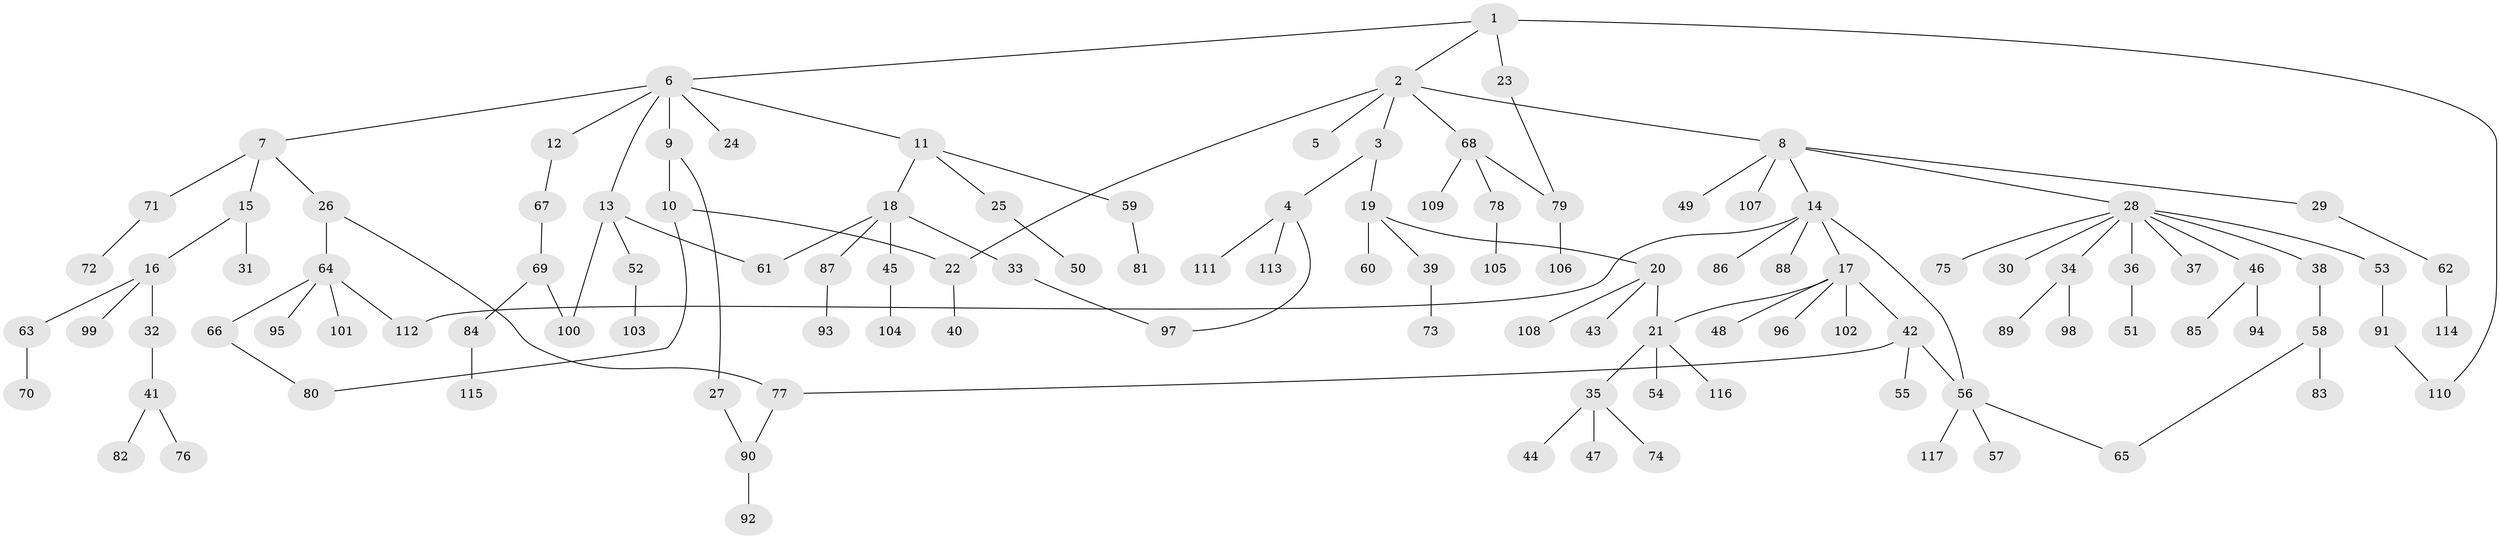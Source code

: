 // Generated by graph-tools (version 1.1) at 2025/10/02/27/25 16:10:53]
// undirected, 117 vertices, 129 edges
graph export_dot {
graph [start="1"]
  node [color=gray90,style=filled];
  1;
  2;
  3;
  4;
  5;
  6;
  7;
  8;
  9;
  10;
  11;
  12;
  13;
  14;
  15;
  16;
  17;
  18;
  19;
  20;
  21;
  22;
  23;
  24;
  25;
  26;
  27;
  28;
  29;
  30;
  31;
  32;
  33;
  34;
  35;
  36;
  37;
  38;
  39;
  40;
  41;
  42;
  43;
  44;
  45;
  46;
  47;
  48;
  49;
  50;
  51;
  52;
  53;
  54;
  55;
  56;
  57;
  58;
  59;
  60;
  61;
  62;
  63;
  64;
  65;
  66;
  67;
  68;
  69;
  70;
  71;
  72;
  73;
  74;
  75;
  76;
  77;
  78;
  79;
  80;
  81;
  82;
  83;
  84;
  85;
  86;
  87;
  88;
  89;
  90;
  91;
  92;
  93;
  94;
  95;
  96;
  97;
  98;
  99;
  100;
  101;
  102;
  103;
  104;
  105;
  106;
  107;
  108;
  109;
  110;
  111;
  112;
  113;
  114;
  115;
  116;
  117;
  1 -- 2;
  1 -- 6;
  1 -- 23;
  1 -- 110;
  2 -- 3;
  2 -- 5;
  2 -- 8;
  2 -- 68;
  2 -- 22;
  3 -- 4;
  3 -- 19;
  4 -- 97;
  4 -- 111;
  4 -- 113;
  6 -- 7;
  6 -- 9;
  6 -- 11;
  6 -- 12;
  6 -- 13;
  6 -- 24;
  7 -- 15;
  7 -- 26;
  7 -- 71;
  8 -- 14;
  8 -- 28;
  8 -- 29;
  8 -- 49;
  8 -- 107;
  9 -- 10;
  9 -- 27;
  10 -- 22;
  10 -- 80;
  11 -- 18;
  11 -- 25;
  11 -- 59;
  12 -- 67;
  13 -- 52;
  13 -- 61;
  13 -- 100;
  14 -- 17;
  14 -- 56;
  14 -- 86;
  14 -- 88;
  14 -- 112;
  15 -- 16;
  15 -- 31;
  16 -- 32;
  16 -- 63;
  16 -- 99;
  17 -- 21;
  17 -- 42;
  17 -- 48;
  17 -- 96;
  17 -- 102;
  18 -- 33;
  18 -- 45;
  18 -- 87;
  18 -- 61;
  19 -- 20;
  19 -- 39;
  19 -- 60;
  20 -- 43;
  20 -- 108;
  20 -- 21;
  21 -- 35;
  21 -- 54;
  21 -- 116;
  22 -- 40;
  23 -- 79;
  25 -- 50;
  26 -- 64;
  26 -- 77;
  27 -- 90;
  28 -- 30;
  28 -- 34;
  28 -- 36;
  28 -- 37;
  28 -- 38;
  28 -- 46;
  28 -- 53;
  28 -- 75;
  29 -- 62;
  32 -- 41;
  33 -- 97;
  34 -- 89;
  34 -- 98;
  35 -- 44;
  35 -- 47;
  35 -- 74;
  36 -- 51;
  38 -- 58;
  39 -- 73;
  41 -- 76;
  41 -- 82;
  42 -- 55;
  42 -- 77;
  42 -- 56;
  45 -- 104;
  46 -- 85;
  46 -- 94;
  52 -- 103;
  53 -- 91;
  56 -- 57;
  56 -- 65;
  56 -- 117;
  58 -- 83;
  58 -- 65;
  59 -- 81;
  62 -- 114;
  63 -- 70;
  64 -- 66;
  64 -- 95;
  64 -- 101;
  64 -- 112;
  66 -- 80;
  67 -- 69;
  68 -- 78;
  68 -- 79;
  68 -- 109;
  69 -- 84;
  69 -- 100;
  71 -- 72;
  77 -- 90;
  78 -- 105;
  79 -- 106;
  84 -- 115;
  87 -- 93;
  90 -- 92;
  91 -- 110;
}

